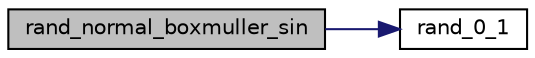 digraph "rand_normal_boxmuller_sin"
{
  edge [fontname="Helvetica",fontsize="10",labelfontname="Helvetica",labelfontsize="10"];
  node [fontname="Helvetica",fontsize="10",shape=record];
  rankdir="LR";
  Node29 [label="rand_normal_boxmuller_sin",height=0.2,width=0.4,color="black", fillcolor="grey75", style="filled", fontcolor="black"];
  Node29 -> Node30 [color="midnightblue",fontsize="10",style="solid",fontname="Helvetica"];
  Node30 [label="rand_0_1",height=0.2,width=0.4,color="black", fillcolor="white", style="filled",URL="$randomlib_8h.html#ab51e6800730d33e456832507d2f7278c",tooltip="Generates a uniformly distributed random value between 0.0 (zero) and 1.0 (inclusive)."];
}
